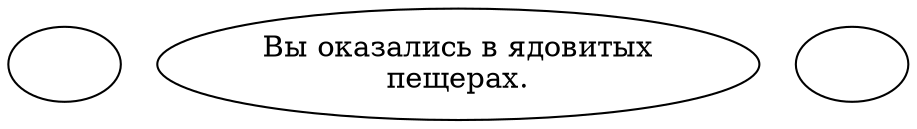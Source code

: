 digraph klatoxcv {
  "start" [style=filled       fillcolor="#FFFFFF"       color="#000000"]
  "start" [label=""]
  "map_enter_p_proc" [style=filled       fillcolor="#FFFFFF"       color="#000000"]
  "map_enter_p_proc" [label="Вы оказались в ядовитых\nпещерах."]
  "map_update_p_proc" [style=filled       fillcolor="#FFFFFF"       color="#000000"]
  "map_update_p_proc" [label=""]
}